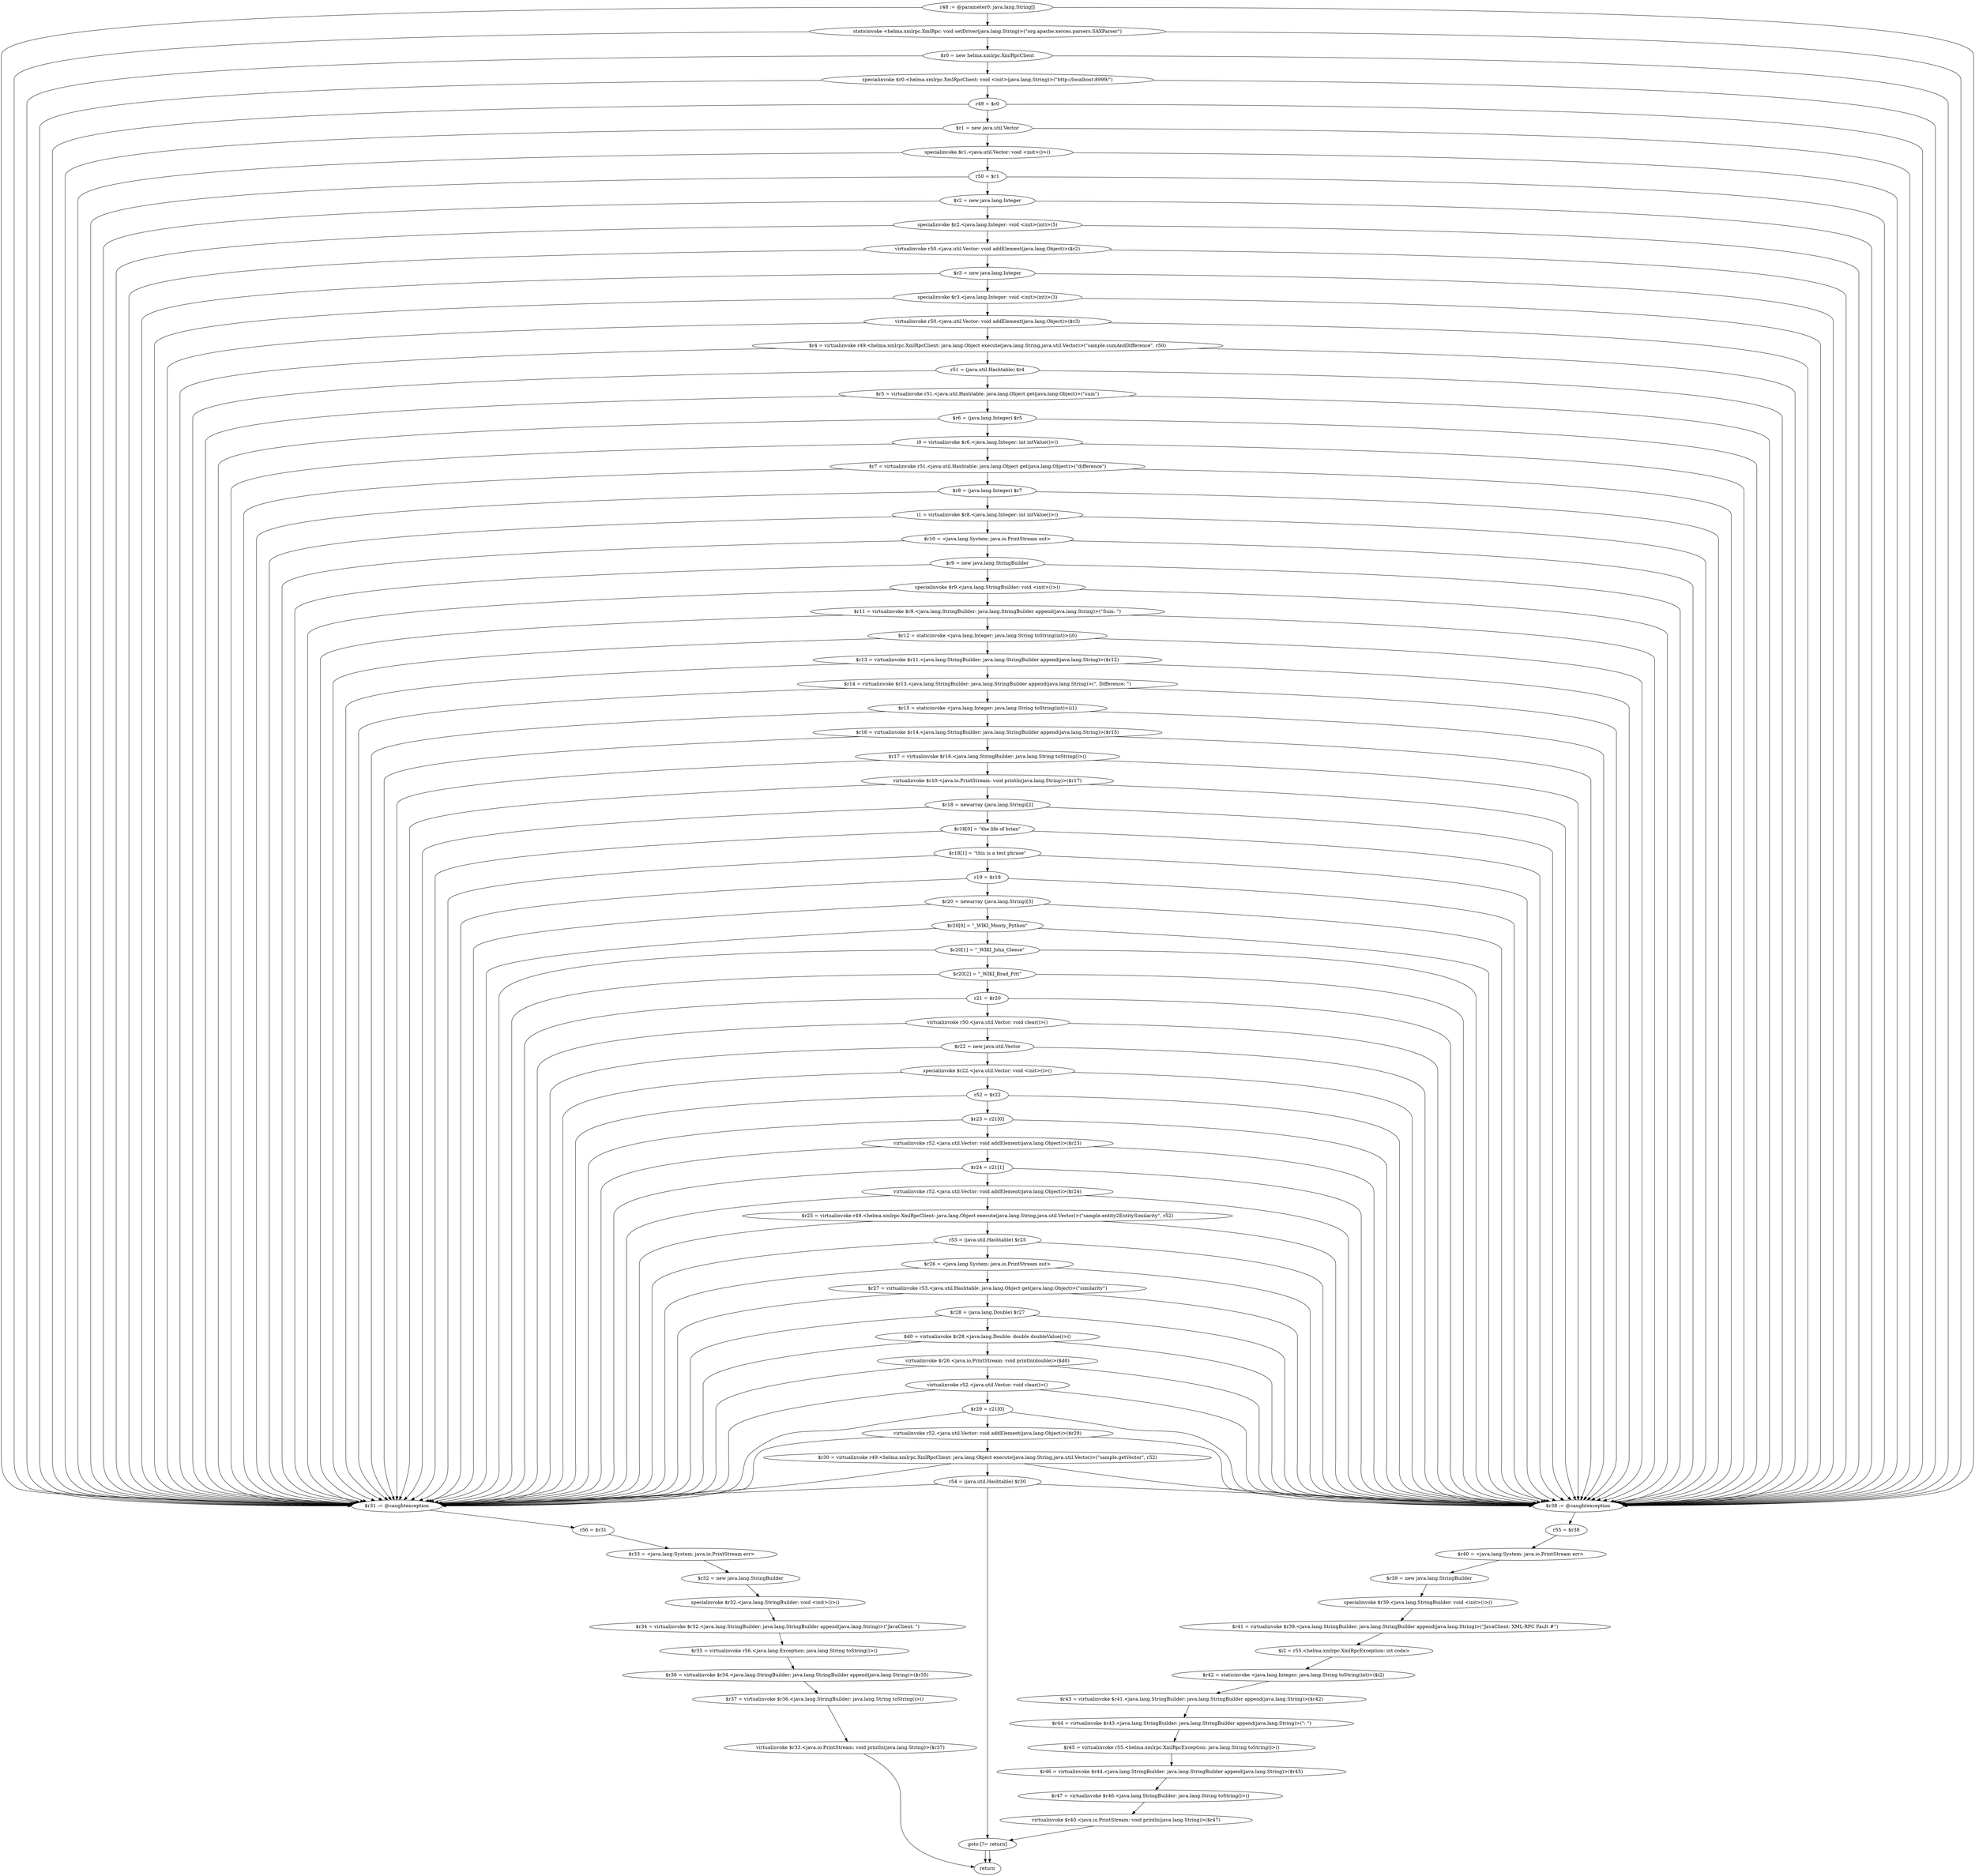 digraph "unitGraph" {
    "r48 := @parameter0: java.lang.String[]"
    "staticinvoke <helma.xmlrpc.XmlRpc: void setDriver(java.lang.String)>(\"org.apache.xerces.parsers.SAXParser\")"
    "$r0 = new helma.xmlrpc.XmlRpcClient"
    "specialinvoke $r0.<helma.xmlrpc.XmlRpcClient: void <init>(java.lang.String)>(\"http://localhost:8999/\")"
    "r49 = $r0"
    "$r1 = new java.util.Vector"
    "specialinvoke $r1.<java.util.Vector: void <init>()>()"
    "r50 = $r1"
    "$r2 = new java.lang.Integer"
    "specialinvoke $r2.<java.lang.Integer: void <init>(int)>(5)"
    "virtualinvoke r50.<java.util.Vector: void addElement(java.lang.Object)>($r2)"
    "$r3 = new java.lang.Integer"
    "specialinvoke $r3.<java.lang.Integer: void <init>(int)>(3)"
    "virtualinvoke r50.<java.util.Vector: void addElement(java.lang.Object)>($r3)"
    "$r4 = virtualinvoke r49.<helma.xmlrpc.XmlRpcClient: java.lang.Object execute(java.lang.String,java.util.Vector)>(\"sample.sumAndDifference\", r50)"
    "r51 = (java.util.Hashtable) $r4"
    "$r5 = virtualinvoke r51.<java.util.Hashtable: java.lang.Object get(java.lang.Object)>(\"sum\")"
    "$r6 = (java.lang.Integer) $r5"
    "i0 = virtualinvoke $r6.<java.lang.Integer: int intValue()>()"
    "$r7 = virtualinvoke r51.<java.util.Hashtable: java.lang.Object get(java.lang.Object)>(\"difference\")"
    "$r8 = (java.lang.Integer) $r7"
    "i1 = virtualinvoke $r8.<java.lang.Integer: int intValue()>()"
    "$r10 = <java.lang.System: java.io.PrintStream out>"
    "$r9 = new java.lang.StringBuilder"
    "specialinvoke $r9.<java.lang.StringBuilder: void <init>()>()"
    "$r11 = virtualinvoke $r9.<java.lang.StringBuilder: java.lang.StringBuilder append(java.lang.String)>(\"Sum: \")"
    "$r12 = staticinvoke <java.lang.Integer: java.lang.String toString(int)>(i0)"
    "$r13 = virtualinvoke $r11.<java.lang.StringBuilder: java.lang.StringBuilder append(java.lang.String)>($r12)"
    "$r14 = virtualinvoke $r13.<java.lang.StringBuilder: java.lang.StringBuilder append(java.lang.String)>(\", Difference: \")"
    "$r15 = staticinvoke <java.lang.Integer: java.lang.String toString(int)>(i1)"
    "$r16 = virtualinvoke $r14.<java.lang.StringBuilder: java.lang.StringBuilder append(java.lang.String)>($r15)"
    "$r17 = virtualinvoke $r16.<java.lang.StringBuilder: java.lang.String toString()>()"
    "virtualinvoke $r10.<java.io.PrintStream: void println(java.lang.String)>($r17)"
    "$r18 = newarray (java.lang.String)[2]"
    "$r18[0] = \"the life of brian\""
    "$r18[1] = \"this is a test phrase\""
    "r19 = $r18"
    "$r20 = newarray (java.lang.String)[3]"
    "$r20[0] = \"_WIKI_Monty_Python\""
    "$r20[1] = \"_WIKI_John_Cleese\""
    "$r20[2] = \"_WIKI_Brad_Pitt\""
    "r21 = $r20"
    "virtualinvoke r50.<java.util.Vector: void clear()>()"
    "$r22 = new java.util.Vector"
    "specialinvoke $r22.<java.util.Vector: void <init>()>()"
    "r52 = $r22"
    "$r23 = r21[0]"
    "virtualinvoke r52.<java.util.Vector: void addElement(java.lang.Object)>($r23)"
    "$r24 = r21[1]"
    "virtualinvoke r52.<java.util.Vector: void addElement(java.lang.Object)>($r24)"
    "$r25 = virtualinvoke r49.<helma.xmlrpc.XmlRpcClient: java.lang.Object execute(java.lang.String,java.util.Vector)>(\"sample.entity2EntitySimilarity\", r52)"
    "r53 = (java.util.Hashtable) $r25"
    "$r26 = <java.lang.System: java.io.PrintStream out>"
    "$r27 = virtualinvoke r53.<java.util.Hashtable: java.lang.Object get(java.lang.Object)>(\"similarity\")"
    "$r28 = (java.lang.Double) $r27"
    "$d0 = virtualinvoke $r28.<java.lang.Double: double doubleValue()>()"
    "virtualinvoke $r26.<java.io.PrintStream: void println(double)>($d0)"
    "virtualinvoke r52.<java.util.Vector: void clear()>()"
    "$r29 = r21[0]"
    "virtualinvoke r52.<java.util.Vector: void addElement(java.lang.Object)>($r29)"
    "$r30 = virtualinvoke r49.<helma.xmlrpc.XmlRpcClient: java.lang.Object execute(java.lang.String,java.util.Vector)>(\"sample.getVector\", r52)"
    "r54 = (java.util.Hashtable) $r30"
    "goto [?= return]"
    "$r38 := @caughtexception"
    "r55 = $r38"
    "$r40 = <java.lang.System: java.io.PrintStream err>"
    "$r39 = new java.lang.StringBuilder"
    "specialinvoke $r39.<java.lang.StringBuilder: void <init>()>()"
    "$r41 = virtualinvoke $r39.<java.lang.StringBuilder: java.lang.StringBuilder append(java.lang.String)>(\"JavaClient: XML-RPC Fault #\")"
    "$i2 = r55.<helma.xmlrpc.XmlRpcException: int code>"
    "$r42 = staticinvoke <java.lang.Integer: java.lang.String toString(int)>($i2)"
    "$r43 = virtualinvoke $r41.<java.lang.StringBuilder: java.lang.StringBuilder append(java.lang.String)>($r42)"
    "$r44 = virtualinvoke $r43.<java.lang.StringBuilder: java.lang.StringBuilder append(java.lang.String)>(\": \")"
    "$r45 = virtualinvoke r55.<helma.xmlrpc.XmlRpcException: java.lang.String toString()>()"
    "$r46 = virtualinvoke $r44.<java.lang.StringBuilder: java.lang.StringBuilder append(java.lang.String)>($r45)"
    "$r47 = virtualinvoke $r46.<java.lang.StringBuilder: java.lang.String toString()>()"
    "virtualinvoke $r40.<java.io.PrintStream: void println(java.lang.String)>($r47)"
    "$r31 := @caughtexception"
    "r56 = $r31"
    "$r33 = <java.lang.System: java.io.PrintStream err>"
    "$r32 = new java.lang.StringBuilder"
    "specialinvoke $r32.<java.lang.StringBuilder: void <init>()>()"
    "$r34 = virtualinvoke $r32.<java.lang.StringBuilder: java.lang.StringBuilder append(java.lang.String)>(\"JavaClient: \")"
    "$r35 = virtualinvoke r56.<java.lang.Exception: java.lang.String toString()>()"
    "$r36 = virtualinvoke $r34.<java.lang.StringBuilder: java.lang.StringBuilder append(java.lang.String)>($r35)"
    "$r37 = virtualinvoke $r36.<java.lang.StringBuilder: java.lang.String toString()>()"
    "virtualinvoke $r33.<java.io.PrintStream: void println(java.lang.String)>($r37)"
    "return"
    "r48 := @parameter0: java.lang.String[]"->"$r38 := @caughtexception";
    "r48 := @parameter0: java.lang.String[]"->"$r31 := @caughtexception";
    "r48 := @parameter0: java.lang.String[]"->"staticinvoke <helma.xmlrpc.XmlRpc: void setDriver(java.lang.String)>(\"org.apache.xerces.parsers.SAXParser\")";
    "staticinvoke <helma.xmlrpc.XmlRpc: void setDriver(java.lang.String)>(\"org.apache.xerces.parsers.SAXParser\")"->"$r38 := @caughtexception";
    "staticinvoke <helma.xmlrpc.XmlRpc: void setDriver(java.lang.String)>(\"org.apache.xerces.parsers.SAXParser\")"->"$r31 := @caughtexception";
    "staticinvoke <helma.xmlrpc.XmlRpc: void setDriver(java.lang.String)>(\"org.apache.xerces.parsers.SAXParser\")"->"$r0 = new helma.xmlrpc.XmlRpcClient";
    "$r0 = new helma.xmlrpc.XmlRpcClient"->"$r38 := @caughtexception";
    "$r0 = new helma.xmlrpc.XmlRpcClient"->"$r31 := @caughtexception";
    "$r0 = new helma.xmlrpc.XmlRpcClient"->"specialinvoke $r0.<helma.xmlrpc.XmlRpcClient: void <init>(java.lang.String)>(\"http://localhost:8999/\")";
    "specialinvoke $r0.<helma.xmlrpc.XmlRpcClient: void <init>(java.lang.String)>(\"http://localhost:8999/\")"->"$r38 := @caughtexception";
    "specialinvoke $r0.<helma.xmlrpc.XmlRpcClient: void <init>(java.lang.String)>(\"http://localhost:8999/\")"->"$r31 := @caughtexception";
    "specialinvoke $r0.<helma.xmlrpc.XmlRpcClient: void <init>(java.lang.String)>(\"http://localhost:8999/\")"->"r49 = $r0";
    "r49 = $r0"->"$r38 := @caughtexception";
    "r49 = $r0"->"$r31 := @caughtexception";
    "r49 = $r0"->"$r1 = new java.util.Vector";
    "$r1 = new java.util.Vector"->"$r38 := @caughtexception";
    "$r1 = new java.util.Vector"->"$r31 := @caughtexception";
    "$r1 = new java.util.Vector"->"specialinvoke $r1.<java.util.Vector: void <init>()>()";
    "specialinvoke $r1.<java.util.Vector: void <init>()>()"->"$r38 := @caughtexception";
    "specialinvoke $r1.<java.util.Vector: void <init>()>()"->"$r31 := @caughtexception";
    "specialinvoke $r1.<java.util.Vector: void <init>()>()"->"r50 = $r1";
    "r50 = $r1"->"$r38 := @caughtexception";
    "r50 = $r1"->"$r31 := @caughtexception";
    "r50 = $r1"->"$r2 = new java.lang.Integer";
    "$r2 = new java.lang.Integer"->"$r38 := @caughtexception";
    "$r2 = new java.lang.Integer"->"$r31 := @caughtexception";
    "$r2 = new java.lang.Integer"->"specialinvoke $r2.<java.lang.Integer: void <init>(int)>(5)";
    "specialinvoke $r2.<java.lang.Integer: void <init>(int)>(5)"->"$r38 := @caughtexception";
    "specialinvoke $r2.<java.lang.Integer: void <init>(int)>(5)"->"$r31 := @caughtexception";
    "specialinvoke $r2.<java.lang.Integer: void <init>(int)>(5)"->"virtualinvoke r50.<java.util.Vector: void addElement(java.lang.Object)>($r2)";
    "virtualinvoke r50.<java.util.Vector: void addElement(java.lang.Object)>($r2)"->"$r38 := @caughtexception";
    "virtualinvoke r50.<java.util.Vector: void addElement(java.lang.Object)>($r2)"->"$r31 := @caughtexception";
    "virtualinvoke r50.<java.util.Vector: void addElement(java.lang.Object)>($r2)"->"$r3 = new java.lang.Integer";
    "$r3 = new java.lang.Integer"->"$r38 := @caughtexception";
    "$r3 = new java.lang.Integer"->"$r31 := @caughtexception";
    "$r3 = new java.lang.Integer"->"specialinvoke $r3.<java.lang.Integer: void <init>(int)>(3)";
    "specialinvoke $r3.<java.lang.Integer: void <init>(int)>(3)"->"$r38 := @caughtexception";
    "specialinvoke $r3.<java.lang.Integer: void <init>(int)>(3)"->"$r31 := @caughtexception";
    "specialinvoke $r3.<java.lang.Integer: void <init>(int)>(3)"->"virtualinvoke r50.<java.util.Vector: void addElement(java.lang.Object)>($r3)";
    "virtualinvoke r50.<java.util.Vector: void addElement(java.lang.Object)>($r3)"->"$r38 := @caughtexception";
    "virtualinvoke r50.<java.util.Vector: void addElement(java.lang.Object)>($r3)"->"$r31 := @caughtexception";
    "virtualinvoke r50.<java.util.Vector: void addElement(java.lang.Object)>($r3)"->"$r4 = virtualinvoke r49.<helma.xmlrpc.XmlRpcClient: java.lang.Object execute(java.lang.String,java.util.Vector)>(\"sample.sumAndDifference\", r50)";
    "$r4 = virtualinvoke r49.<helma.xmlrpc.XmlRpcClient: java.lang.Object execute(java.lang.String,java.util.Vector)>(\"sample.sumAndDifference\", r50)"->"$r38 := @caughtexception";
    "$r4 = virtualinvoke r49.<helma.xmlrpc.XmlRpcClient: java.lang.Object execute(java.lang.String,java.util.Vector)>(\"sample.sumAndDifference\", r50)"->"$r31 := @caughtexception";
    "$r4 = virtualinvoke r49.<helma.xmlrpc.XmlRpcClient: java.lang.Object execute(java.lang.String,java.util.Vector)>(\"sample.sumAndDifference\", r50)"->"r51 = (java.util.Hashtable) $r4";
    "r51 = (java.util.Hashtable) $r4"->"$r38 := @caughtexception";
    "r51 = (java.util.Hashtable) $r4"->"$r31 := @caughtexception";
    "r51 = (java.util.Hashtable) $r4"->"$r5 = virtualinvoke r51.<java.util.Hashtable: java.lang.Object get(java.lang.Object)>(\"sum\")";
    "$r5 = virtualinvoke r51.<java.util.Hashtable: java.lang.Object get(java.lang.Object)>(\"sum\")"->"$r38 := @caughtexception";
    "$r5 = virtualinvoke r51.<java.util.Hashtable: java.lang.Object get(java.lang.Object)>(\"sum\")"->"$r31 := @caughtexception";
    "$r5 = virtualinvoke r51.<java.util.Hashtable: java.lang.Object get(java.lang.Object)>(\"sum\")"->"$r6 = (java.lang.Integer) $r5";
    "$r6 = (java.lang.Integer) $r5"->"$r38 := @caughtexception";
    "$r6 = (java.lang.Integer) $r5"->"$r31 := @caughtexception";
    "$r6 = (java.lang.Integer) $r5"->"i0 = virtualinvoke $r6.<java.lang.Integer: int intValue()>()";
    "i0 = virtualinvoke $r6.<java.lang.Integer: int intValue()>()"->"$r38 := @caughtexception";
    "i0 = virtualinvoke $r6.<java.lang.Integer: int intValue()>()"->"$r31 := @caughtexception";
    "i0 = virtualinvoke $r6.<java.lang.Integer: int intValue()>()"->"$r7 = virtualinvoke r51.<java.util.Hashtable: java.lang.Object get(java.lang.Object)>(\"difference\")";
    "$r7 = virtualinvoke r51.<java.util.Hashtable: java.lang.Object get(java.lang.Object)>(\"difference\")"->"$r38 := @caughtexception";
    "$r7 = virtualinvoke r51.<java.util.Hashtable: java.lang.Object get(java.lang.Object)>(\"difference\")"->"$r31 := @caughtexception";
    "$r7 = virtualinvoke r51.<java.util.Hashtable: java.lang.Object get(java.lang.Object)>(\"difference\")"->"$r8 = (java.lang.Integer) $r7";
    "$r8 = (java.lang.Integer) $r7"->"$r38 := @caughtexception";
    "$r8 = (java.lang.Integer) $r7"->"$r31 := @caughtexception";
    "$r8 = (java.lang.Integer) $r7"->"i1 = virtualinvoke $r8.<java.lang.Integer: int intValue()>()";
    "i1 = virtualinvoke $r8.<java.lang.Integer: int intValue()>()"->"$r38 := @caughtexception";
    "i1 = virtualinvoke $r8.<java.lang.Integer: int intValue()>()"->"$r31 := @caughtexception";
    "i1 = virtualinvoke $r8.<java.lang.Integer: int intValue()>()"->"$r10 = <java.lang.System: java.io.PrintStream out>";
    "$r10 = <java.lang.System: java.io.PrintStream out>"->"$r38 := @caughtexception";
    "$r10 = <java.lang.System: java.io.PrintStream out>"->"$r31 := @caughtexception";
    "$r10 = <java.lang.System: java.io.PrintStream out>"->"$r9 = new java.lang.StringBuilder";
    "$r9 = new java.lang.StringBuilder"->"$r38 := @caughtexception";
    "$r9 = new java.lang.StringBuilder"->"$r31 := @caughtexception";
    "$r9 = new java.lang.StringBuilder"->"specialinvoke $r9.<java.lang.StringBuilder: void <init>()>()";
    "specialinvoke $r9.<java.lang.StringBuilder: void <init>()>()"->"$r38 := @caughtexception";
    "specialinvoke $r9.<java.lang.StringBuilder: void <init>()>()"->"$r31 := @caughtexception";
    "specialinvoke $r9.<java.lang.StringBuilder: void <init>()>()"->"$r11 = virtualinvoke $r9.<java.lang.StringBuilder: java.lang.StringBuilder append(java.lang.String)>(\"Sum: \")";
    "$r11 = virtualinvoke $r9.<java.lang.StringBuilder: java.lang.StringBuilder append(java.lang.String)>(\"Sum: \")"->"$r38 := @caughtexception";
    "$r11 = virtualinvoke $r9.<java.lang.StringBuilder: java.lang.StringBuilder append(java.lang.String)>(\"Sum: \")"->"$r31 := @caughtexception";
    "$r11 = virtualinvoke $r9.<java.lang.StringBuilder: java.lang.StringBuilder append(java.lang.String)>(\"Sum: \")"->"$r12 = staticinvoke <java.lang.Integer: java.lang.String toString(int)>(i0)";
    "$r12 = staticinvoke <java.lang.Integer: java.lang.String toString(int)>(i0)"->"$r38 := @caughtexception";
    "$r12 = staticinvoke <java.lang.Integer: java.lang.String toString(int)>(i0)"->"$r31 := @caughtexception";
    "$r12 = staticinvoke <java.lang.Integer: java.lang.String toString(int)>(i0)"->"$r13 = virtualinvoke $r11.<java.lang.StringBuilder: java.lang.StringBuilder append(java.lang.String)>($r12)";
    "$r13 = virtualinvoke $r11.<java.lang.StringBuilder: java.lang.StringBuilder append(java.lang.String)>($r12)"->"$r38 := @caughtexception";
    "$r13 = virtualinvoke $r11.<java.lang.StringBuilder: java.lang.StringBuilder append(java.lang.String)>($r12)"->"$r31 := @caughtexception";
    "$r13 = virtualinvoke $r11.<java.lang.StringBuilder: java.lang.StringBuilder append(java.lang.String)>($r12)"->"$r14 = virtualinvoke $r13.<java.lang.StringBuilder: java.lang.StringBuilder append(java.lang.String)>(\", Difference: \")";
    "$r14 = virtualinvoke $r13.<java.lang.StringBuilder: java.lang.StringBuilder append(java.lang.String)>(\", Difference: \")"->"$r38 := @caughtexception";
    "$r14 = virtualinvoke $r13.<java.lang.StringBuilder: java.lang.StringBuilder append(java.lang.String)>(\", Difference: \")"->"$r31 := @caughtexception";
    "$r14 = virtualinvoke $r13.<java.lang.StringBuilder: java.lang.StringBuilder append(java.lang.String)>(\", Difference: \")"->"$r15 = staticinvoke <java.lang.Integer: java.lang.String toString(int)>(i1)";
    "$r15 = staticinvoke <java.lang.Integer: java.lang.String toString(int)>(i1)"->"$r38 := @caughtexception";
    "$r15 = staticinvoke <java.lang.Integer: java.lang.String toString(int)>(i1)"->"$r31 := @caughtexception";
    "$r15 = staticinvoke <java.lang.Integer: java.lang.String toString(int)>(i1)"->"$r16 = virtualinvoke $r14.<java.lang.StringBuilder: java.lang.StringBuilder append(java.lang.String)>($r15)";
    "$r16 = virtualinvoke $r14.<java.lang.StringBuilder: java.lang.StringBuilder append(java.lang.String)>($r15)"->"$r38 := @caughtexception";
    "$r16 = virtualinvoke $r14.<java.lang.StringBuilder: java.lang.StringBuilder append(java.lang.String)>($r15)"->"$r31 := @caughtexception";
    "$r16 = virtualinvoke $r14.<java.lang.StringBuilder: java.lang.StringBuilder append(java.lang.String)>($r15)"->"$r17 = virtualinvoke $r16.<java.lang.StringBuilder: java.lang.String toString()>()";
    "$r17 = virtualinvoke $r16.<java.lang.StringBuilder: java.lang.String toString()>()"->"$r38 := @caughtexception";
    "$r17 = virtualinvoke $r16.<java.lang.StringBuilder: java.lang.String toString()>()"->"$r31 := @caughtexception";
    "$r17 = virtualinvoke $r16.<java.lang.StringBuilder: java.lang.String toString()>()"->"virtualinvoke $r10.<java.io.PrintStream: void println(java.lang.String)>($r17)";
    "virtualinvoke $r10.<java.io.PrintStream: void println(java.lang.String)>($r17)"->"$r38 := @caughtexception";
    "virtualinvoke $r10.<java.io.PrintStream: void println(java.lang.String)>($r17)"->"$r31 := @caughtexception";
    "virtualinvoke $r10.<java.io.PrintStream: void println(java.lang.String)>($r17)"->"$r18 = newarray (java.lang.String)[2]";
    "$r18 = newarray (java.lang.String)[2]"->"$r38 := @caughtexception";
    "$r18 = newarray (java.lang.String)[2]"->"$r31 := @caughtexception";
    "$r18 = newarray (java.lang.String)[2]"->"$r18[0] = \"the life of brian\"";
    "$r18[0] = \"the life of brian\""->"$r38 := @caughtexception";
    "$r18[0] = \"the life of brian\""->"$r31 := @caughtexception";
    "$r18[0] = \"the life of brian\""->"$r18[1] = \"this is a test phrase\"";
    "$r18[1] = \"this is a test phrase\""->"$r38 := @caughtexception";
    "$r18[1] = \"this is a test phrase\""->"$r31 := @caughtexception";
    "$r18[1] = \"this is a test phrase\""->"r19 = $r18";
    "r19 = $r18"->"$r38 := @caughtexception";
    "r19 = $r18"->"$r31 := @caughtexception";
    "r19 = $r18"->"$r20 = newarray (java.lang.String)[3]";
    "$r20 = newarray (java.lang.String)[3]"->"$r38 := @caughtexception";
    "$r20 = newarray (java.lang.String)[3]"->"$r31 := @caughtexception";
    "$r20 = newarray (java.lang.String)[3]"->"$r20[0] = \"_WIKI_Monty_Python\"";
    "$r20[0] = \"_WIKI_Monty_Python\""->"$r38 := @caughtexception";
    "$r20[0] = \"_WIKI_Monty_Python\""->"$r31 := @caughtexception";
    "$r20[0] = \"_WIKI_Monty_Python\""->"$r20[1] = \"_WIKI_John_Cleese\"";
    "$r20[1] = \"_WIKI_John_Cleese\""->"$r38 := @caughtexception";
    "$r20[1] = \"_WIKI_John_Cleese\""->"$r31 := @caughtexception";
    "$r20[1] = \"_WIKI_John_Cleese\""->"$r20[2] = \"_WIKI_Brad_Pitt\"";
    "$r20[2] = \"_WIKI_Brad_Pitt\""->"$r38 := @caughtexception";
    "$r20[2] = \"_WIKI_Brad_Pitt\""->"$r31 := @caughtexception";
    "$r20[2] = \"_WIKI_Brad_Pitt\""->"r21 = $r20";
    "r21 = $r20"->"$r38 := @caughtexception";
    "r21 = $r20"->"$r31 := @caughtexception";
    "r21 = $r20"->"virtualinvoke r50.<java.util.Vector: void clear()>()";
    "virtualinvoke r50.<java.util.Vector: void clear()>()"->"$r38 := @caughtexception";
    "virtualinvoke r50.<java.util.Vector: void clear()>()"->"$r31 := @caughtexception";
    "virtualinvoke r50.<java.util.Vector: void clear()>()"->"$r22 = new java.util.Vector";
    "$r22 = new java.util.Vector"->"$r38 := @caughtexception";
    "$r22 = new java.util.Vector"->"$r31 := @caughtexception";
    "$r22 = new java.util.Vector"->"specialinvoke $r22.<java.util.Vector: void <init>()>()";
    "specialinvoke $r22.<java.util.Vector: void <init>()>()"->"$r38 := @caughtexception";
    "specialinvoke $r22.<java.util.Vector: void <init>()>()"->"$r31 := @caughtexception";
    "specialinvoke $r22.<java.util.Vector: void <init>()>()"->"r52 = $r22";
    "r52 = $r22"->"$r38 := @caughtexception";
    "r52 = $r22"->"$r31 := @caughtexception";
    "r52 = $r22"->"$r23 = r21[0]";
    "$r23 = r21[0]"->"$r38 := @caughtexception";
    "$r23 = r21[0]"->"$r31 := @caughtexception";
    "$r23 = r21[0]"->"virtualinvoke r52.<java.util.Vector: void addElement(java.lang.Object)>($r23)";
    "virtualinvoke r52.<java.util.Vector: void addElement(java.lang.Object)>($r23)"->"$r38 := @caughtexception";
    "virtualinvoke r52.<java.util.Vector: void addElement(java.lang.Object)>($r23)"->"$r31 := @caughtexception";
    "virtualinvoke r52.<java.util.Vector: void addElement(java.lang.Object)>($r23)"->"$r24 = r21[1]";
    "$r24 = r21[1]"->"$r38 := @caughtexception";
    "$r24 = r21[1]"->"$r31 := @caughtexception";
    "$r24 = r21[1]"->"virtualinvoke r52.<java.util.Vector: void addElement(java.lang.Object)>($r24)";
    "virtualinvoke r52.<java.util.Vector: void addElement(java.lang.Object)>($r24)"->"$r38 := @caughtexception";
    "virtualinvoke r52.<java.util.Vector: void addElement(java.lang.Object)>($r24)"->"$r31 := @caughtexception";
    "virtualinvoke r52.<java.util.Vector: void addElement(java.lang.Object)>($r24)"->"$r25 = virtualinvoke r49.<helma.xmlrpc.XmlRpcClient: java.lang.Object execute(java.lang.String,java.util.Vector)>(\"sample.entity2EntitySimilarity\", r52)";
    "$r25 = virtualinvoke r49.<helma.xmlrpc.XmlRpcClient: java.lang.Object execute(java.lang.String,java.util.Vector)>(\"sample.entity2EntitySimilarity\", r52)"->"$r38 := @caughtexception";
    "$r25 = virtualinvoke r49.<helma.xmlrpc.XmlRpcClient: java.lang.Object execute(java.lang.String,java.util.Vector)>(\"sample.entity2EntitySimilarity\", r52)"->"$r31 := @caughtexception";
    "$r25 = virtualinvoke r49.<helma.xmlrpc.XmlRpcClient: java.lang.Object execute(java.lang.String,java.util.Vector)>(\"sample.entity2EntitySimilarity\", r52)"->"r53 = (java.util.Hashtable) $r25";
    "r53 = (java.util.Hashtable) $r25"->"$r38 := @caughtexception";
    "r53 = (java.util.Hashtable) $r25"->"$r31 := @caughtexception";
    "r53 = (java.util.Hashtable) $r25"->"$r26 = <java.lang.System: java.io.PrintStream out>";
    "$r26 = <java.lang.System: java.io.PrintStream out>"->"$r38 := @caughtexception";
    "$r26 = <java.lang.System: java.io.PrintStream out>"->"$r31 := @caughtexception";
    "$r26 = <java.lang.System: java.io.PrintStream out>"->"$r27 = virtualinvoke r53.<java.util.Hashtable: java.lang.Object get(java.lang.Object)>(\"similarity\")";
    "$r27 = virtualinvoke r53.<java.util.Hashtable: java.lang.Object get(java.lang.Object)>(\"similarity\")"->"$r38 := @caughtexception";
    "$r27 = virtualinvoke r53.<java.util.Hashtable: java.lang.Object get(java.lang.Object)>(\"similarity\")"->"$r31 := @caughtexception";
    "$r27 = virtualinvoke r53.<java.util.Hashtable: java.lang.Object get(java.lang.Object)>(\"similarity\")"->"$r28 = (java.lang.Double) $r27";
    "$r28 = (java.lang.Double) $r27"->"$r38 := @caughtexception";
    "$r28 = (java.lang.Double) $r27"->"$r31 := @caughtexception";
    "$r28 = (java.lang.Double) $r27"->"$d0 = virtualinvoke $r28.<java.lang.Double: double doubleValue()>()";
    "$d0 = virtualinvoke $r28.<java.lang.Double: double doubleValue()>()"->"$r38 := @caughtexception";
    "$d0 = virtualinvoke $r28.<java.lang.Double: double doubleValue()>()"->"$r31 := @caughtexception";
    "$d0 = virtualinvoke $r28.<java.lang.Double: double doubleValue()>()"->"virtualinvoke $r26.<java.io.PrintStream: void println(double)>($d0)";
    "virtualinvoke $r26.<java.io.PrintStream: void println(double)>($d0)"->"$r38 := @caughtexception";
    "virtualinvoke $r26.<java.io.PrintStream: void println(double)>($d0)"->"$r31 := @caughtexception";
    "virtualinvoke $r26.<java.io.PrintStream: void println(double)>($d0)"->"virtualinvoke r52.<java.util.Vector: void clear()>()";
    "virtualinvoke r52.<java.util.Vector: void clear()>()"->"$r38 := @caughtexception";
    "virtualinvoke r52.<java.util.Vector: void clear()>()"->"$r31 := @caughtexception";
    "virtualinvoke r52.<java.util.Vector: void clear()>()"->"$r29 = r21[0]";
    "$r29 = r21[0]"->"$r38 := @caughtexception";
    "$r29 = r21[0]"->"$r31 := @caughtexception";
    "$r29 = r21[0]"->"virtualinvoke r52.<java.util.Vector: void addElement(java.lang.Object)>($r29)";
    "virtualinvoke r52.<java.util.Vector: void addElement(java.lang.Object)>($r29)"->"$r38 := @caughtexception";
    "virtualinvoke r52.<java.util.Vector: void addElement(java.lang.Object)>($r29)"->"$r31 := @caughtexception";
    "virtualinvoke r52.<java.util.Vector: void addElement(java.lang.Object)>($r29)"->"$r30 = virtualinvoke r49.<helma.xmlrpc.XmlRpcClient: java.lang.Object execute(java.lang.String,java.util.Vector)>(\"sample.getVector\", r52)";
    "$r30 = virtualinvoke r49.<helma.xmlrpc.XmlRpcClient: java.lang.Object execute(java.lang.String,java.util.Vector)>(\"sample.getVector\", r52)"->"$r38 := @caughtexception";
    "$r30 = virtualinvoke r49.<helma.xmlrpc.XmlRpcClient: java.lang.Object execute(java.lang.String,java.util.Vector)>(\"sample.getVector\", r52)"->"$r31 := @caughtexception";
    "$r30 = virtualinvoke r49.<helma.xmlrpc.XmlRpcClient: java.lang.Object execute(java.lang.String,java.util.Vector)>(\"sample.getVector\", r52)"->"r54 = (java.util.Hashtable) $r30";
    "r54 = (java.util.Hashtable) $r30"->"$r38 := @caughtexception";
    "r54 = (java.util.Hashtable) $r30"->"$r31 := @caughtexception";
    "r54 = (java.util.Hashtable) $r30"->"goto [?= return]";
    "goto [?= return]"->"return";
    "$r38 := @caughtexception"->"r55 = $r38";
    "r55 = $r38"->"$r40 = <java.lang.System: java.io.PrintStream err>";
    "$r40 = <java.lang.System: java.io.PrintStream err>"->"$r39 = new java.lang.StringBuilder";
    "$r39 = new java.lang.StringBuilder"->"specialinvoke $r39.<java.lang.StringBuilder: void <init>()>()";
    "specialinvoke $r39.<java.lang.StringBuilder: void <init>()>()"->"$r41 = virtualinvoke $r39.<java.lang.StringBuilder: java.lang.StringBuilder append(java.lang.String)>(\"JavaClient: XML-RPC Fault #\")";
    "$r41 = virtualinvoke $r39.<java.lang.StringBuilder: java.lang.StringBuilder append(java.lang.String)>(\"JavaClient: XML-RPC Fault #\")"->"$i2 = r55.<helma.xmlrpc.XmlRpcException: int code>";
    "$i2 = r55.<helma.xmlrpc.XmlRpcException: int code>"->"$r42 = staticinvoke <java.lang.Integer: java.lang.String toString(int)>($i2)";
    "$r42 = staticinvoke <java.lang.Integer: java.lang.String toString(int)>($i2)"->"$r43 = virtualinvoke $r41.<java.lang.StringBuilder: java.lang.StringBuilder append(java.lang.String)>($r42)";
    "$r43 = virtualinvoke $r41.<java.lang.StringBuilder: java.lang.StringBuilder append(java.lang.String)>($r42)"->"$r44 = virtualinvoke $r43.<java.lang.StringBuilder: java.lang.StringBuilder append(java.lang.String)>(\": \")";
    "$r44 = virtualinvoke $r43.<java.lang.StringBuilder: java.lang.StringBuilder append(java.lang.String)>(\": \")"->"$r45 = virtualinvoke r55.<helma.xmlrpc.XmlRpcException: java.lang.String toString()>()";
    "$r45 = virtualinvoke r55.<helma.xmlrpc.XmlRpcException: java.lang.String toString()>()"->"$r46 = virtualinvoke $r44.<java.lang.StringBuilder: java.lang.StringBuilder append(java.lang.String)>($r45)";
    "$r46 = virtualinvoke $r44.<java.lang.StringBuilder: java.lang.StringBuilder append(java.lang.String)>($r45)"->"$r47 = virtualinvoke $r46.<java.lang.StringBuilder: java.lang.String toString()>()";
    "$r47 = virtualinvoke $r46.<java.lang.StringBuilder: java.lang.String toString()>()"->"virtualinvoke $r40.<java.io.PrintStream: void println(java.lang.String)>($r47)";
    "virtualinvoke $r40.<java.io.PrintStream: void println(java.lang.String)>($r47)"->"goto [?= return]";
    "goto [?= return]"->"return";
    "$r31 := @caughtexception"->"r56 = $r31";
    "r56 = $r31"->"$r33 = <java.lang.System: java.io.PrintStream err>";
    "$r33 = <java.lang.System: java.io.PrintStream err>"->"$r32 = new java.lang.StringBuilder";
    "$r32 = new java.lang.StringBuilder"->"specialinvoke $r32.<java.lang.StringBuilder: void <init>()>()";
    "specialinvoke $r32.<java.lang.StringBuilder: void <init>()>()"->"$r34 = virtualinvoke $r32.<java.lang.StringBuilder: java.lang.StringBuilder append(java.lang.String)>(\"JavaClient: \")";
    "$r34 = virtualinvoke $r32.<java.lang.StringBuilder: java.lang.StringBuilder append(java.lang.String)>(\"JavaClient: \")"->"$r35 = virtualinvoke r56.<java.lang.Exception: java.lang.String toString()>()";
    "$r35 = virtualinvoke r56.<java.lang.Exception: java.lang.String toString()>()"->"$r36 = virtualinvoke $r34.<java.lang.StringBuilder: java.lang.StringBuilder append(java.lang.String)>($r35)";
    "$r36 = virtualinvoke $r34.<java.lang.StringBuilder: java.lang.StringBuilder append(java.lang.String)>($r35)"->"$r37 = virtualinvoke $r36.<java.lang.StringBuilder: java.lang.String toString()>()";
    "$r37 = virtualinvoke $r36.<java.lang.StringBuilder: java.lang.String toString()>()"->"virtualinvoke $r33.<java.io.PrintStream: void println(java.lang.String)>($r37)";
    "virtualinvoke $r33.<java.io.PrintStream: void println(java.lang.String)>($r37)"->"return";
}
